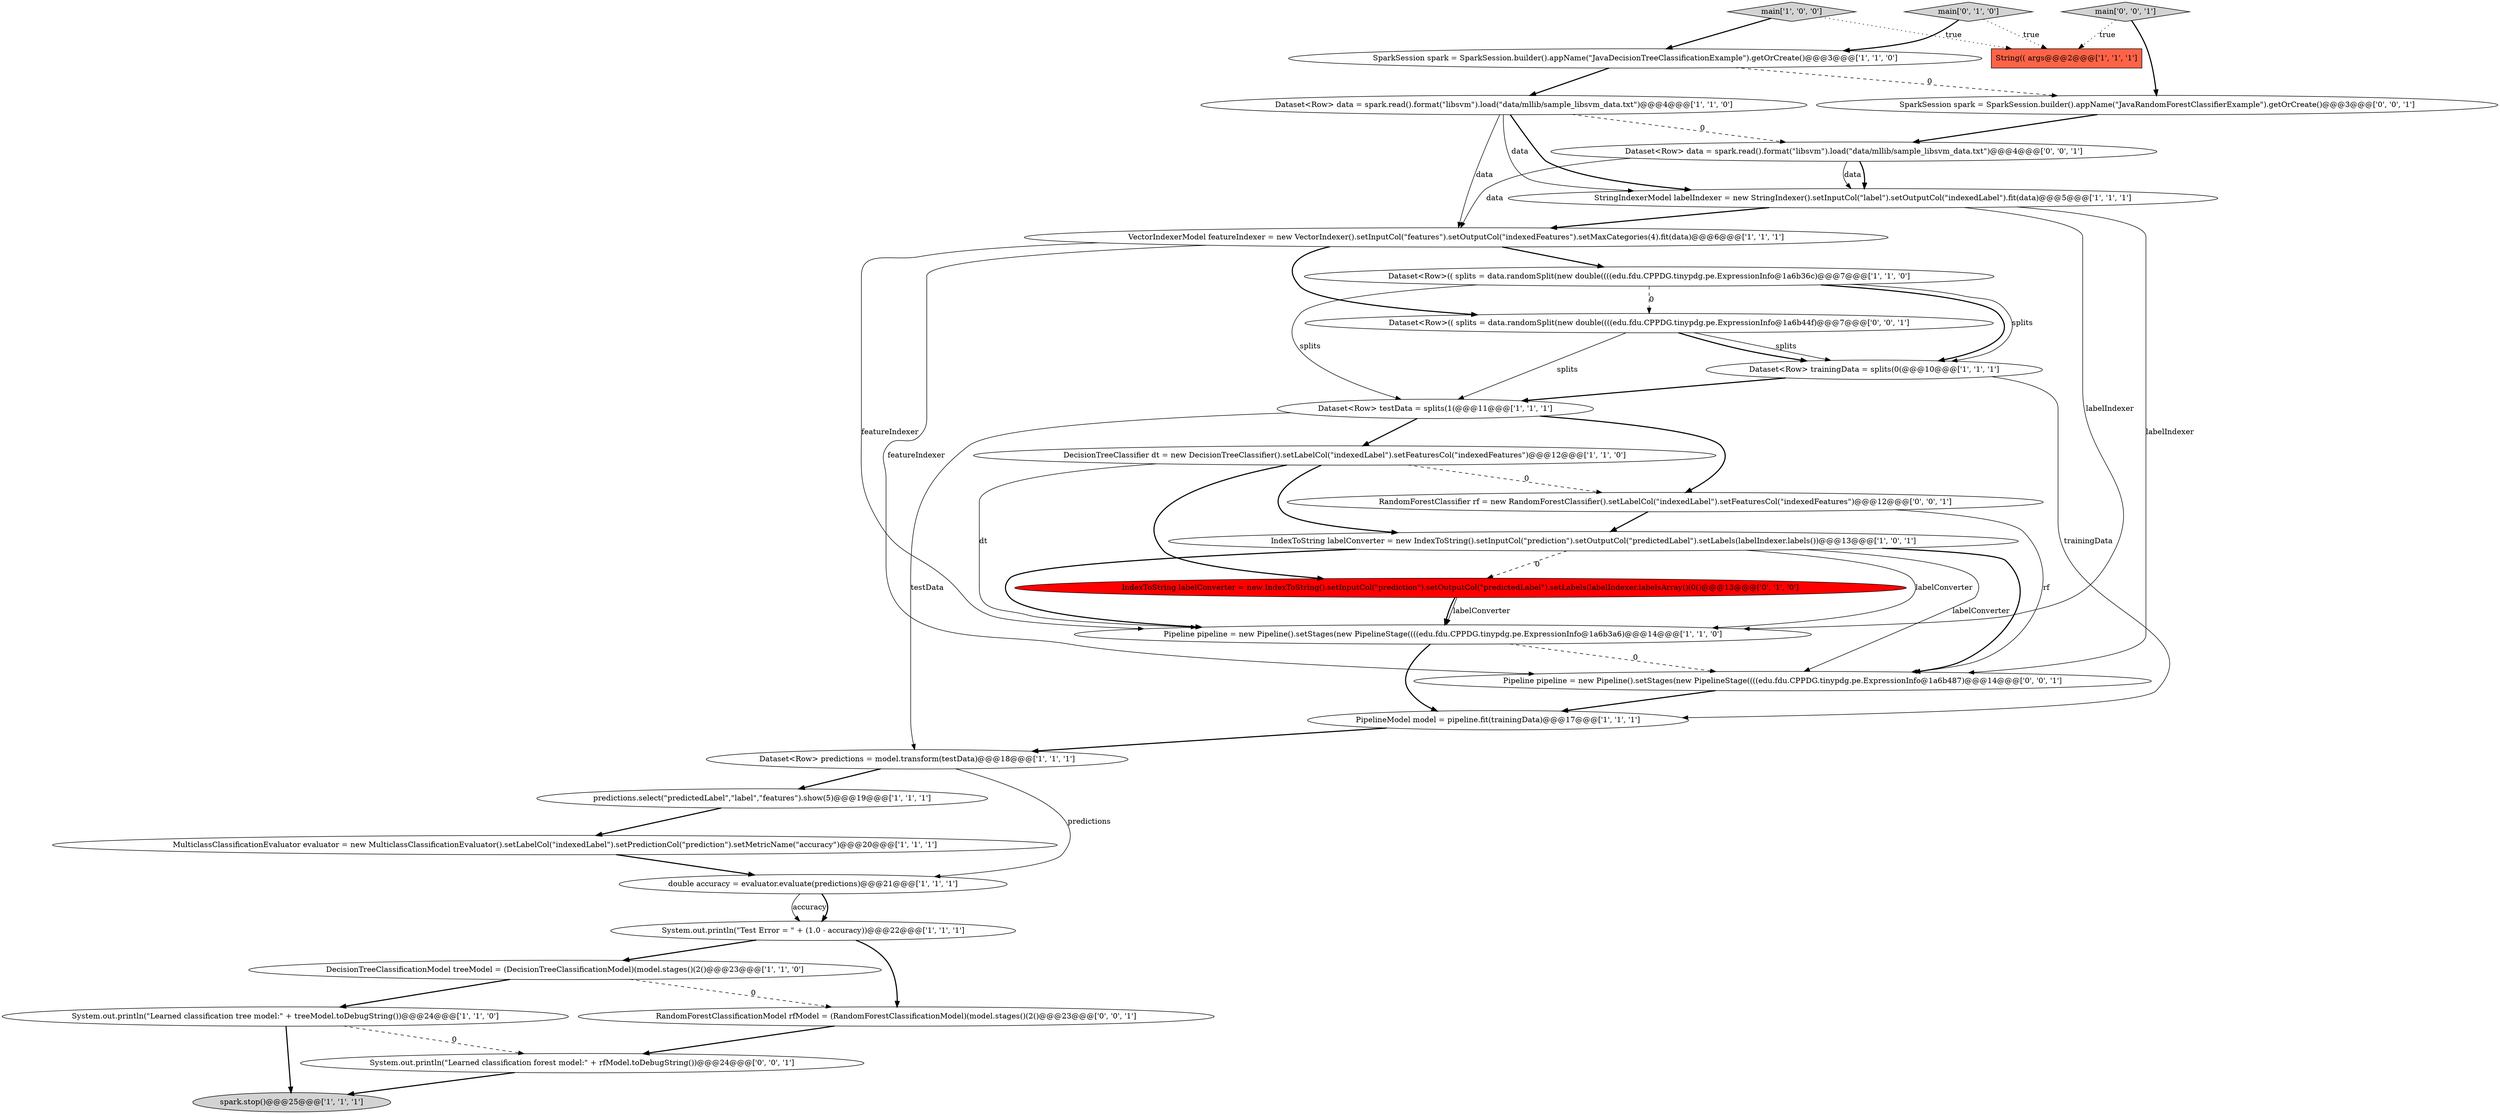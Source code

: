 digraph {
5 [style = filled, label = "System.out.println(\"Learned classification tree model:\" + treeModel.toDebugString())@@@24@@@['1', '1', '0']", fillcolor = white, shape = ellipse image = "AAA0AAABBB1BBB"];
8 [style = filled, label = "Dataset<Row> testData = splits(1(@@@11@@@['1', '1', '1']", fillcolor = white, shape = ellipse image = "AAA0AAABBB1BBB"];
13 [style = filled, label = "double accuracy = evaluator.evaluate(predictions)@@@21@@@['1', '1', '1']", fillcolor = white, shape = ellipse image = "AAA0AAABBB1BBB"];
9 [style = filled, label = "Dataset<Row> data = spark.read().format(\"libsvm\").load(\"data/mllib/sample_libsvm_data.txt\")@@@4@@@['1', '1', '0']", fillcolor = white, shape = ellipse image = "AAA0AAABBB1BBB"];
4 [style = filled, label = "System.out.println(\"Test Error = \" + (1.0 - accuracy))@@@22@@@['1', '1', '1']", fillcolor = white, shape = ellipse image = "AAA0AAABBB1BBB"];
29 [style = filled, label = "main['0', '0', '1']", fillcolor = lightgray, shape = diamond image = "AAA0AAABBB3BBB"];
1 [style = filled, label = "DecisionTreeClassificationModel treeModel = (DecisionTreeClassificationModel)(model.stages()(2()@@@23@@@['1', '1', '0']", fillcolor = white, shape = ellipse image = "AAA0AAABBB1BBB"];
12 [style = filled, label = "predictions.select(\"predictedLabel\",\"label\",\"features\").show(5)@@@19@@@['1', '1', '1']", fillcolor = white, shape = ellipse image = "AAA0AAABBB1BBB"];
15 [style = filled, label = "spark.stop()@@@25@@@['1', '1', '1']", fillcolor = lightgray, shape = ellipse image = "AAA0AAABBB1BBB"];
28 [style = filled, label = "Dataset<Row> data = spark.read().format(\"libsvm\").load(\"data/mllib/sample_libsvm_data.txt\")@@@4@@@['0', '0', '1']", fillcolor = white, shape = ellipse image = "AAA0AAABBB3BBB"];
22 [style = filled, label = "IndexToString labelConverter = new IndexToString().setInputCol(\"prediction\").setOutputCol(\"predictedLabel\").setLabels(labelIndexer.labelsArray()(0()@@@13@@@['0', '1', '0']", fillcolor = red, shape = ellipse image = "AAA1AAABBB2BBB"];
7 [style = filled, label = "main['1', '0', '0']", fillcolor = lightgray, shape = diamond image = "AAA0AAABBB1BBB"];
27 [style = filled, label = "System.out.println(\"Learned classification forest model:\" + rfModel.toDebugString())@@@24@@@['0', '0', '1']", fillcolor = white, shape = ellipse image = "AAA0AAABBB3BBB"];
24 [style = filled, label = "Pipeline pipeline = new Pipeline().setStages(new PipelineStage((((edu.fdu.CPPDG.tinypdg.pe.ExpressionInfo@1a6b487)@@@14@@@['0', '0', '1']", fillcolor = white, shape = ellipse image = "AAA0AAABBB3BBB"];
25 [style = filled, label = "RandomForestClassificationModel rfModel = (RandomForestClassificationModel)(model.stages()(2()@@@23@@@['0', '0', '1']", fillcolor = white, shape = ellipse image = "AAA0AAABBB3BBB"];
23 [style = filled, label = "SparkSession spark = SparkSession.builder().appName(\"JavaRandomForestClassifierExample\").getOrCreate()@@@3@@@['0', '0', '1']", fillcolor = white, shape = ellipse image = "AAA0AAABBB3BBB"];
30 [style = filled, label = "RandomForestClassifier rf = new RandomForestClassifier().setLabelCol(\"indexedLabel\").setFeaturesCol(\"indexedFeatures\")@@@12@@@['0', '0', '1']", fillcolor = white, shape = ellipse image = "AAA0AAABBB3BBB"];
18 [style = filled, label = "SparkSession spark = SparkSession.builder().appName(\"JavaDecisionTreeClassificationExample\").getOrCreate()@@@3@@@['1', '1', '0']", fillcolor = white, shape = ellipse image = "AAA0AAABBB1BBB"];
19 [style = filled, label = "MulticlassClassificationEvaluator evaluator = new MulticlassClassificationEvaluator().setLabelCol(\"indexedLabel\").setPredictionCol(\"prediction\").setMetricName(\"accuracy\")@@@20@@@['1', '1', '1']", fillcolor = white, shape = ellipse image = "AAA0AAABBB1BBB"];
17 [style = filled, label = "String(( args@@@2@@@['1', '1', '1']", fillcolor = tomato, shape = box image = "AAA0AAABBB1BBB"];
20 [style = filled, label = "DecisionTreeClassifier dt = new DecisionTreeClassifier().setLabelCol(\"indexedLabel\").setFeaturesCol(\"indexedFeatures\")@@@12@@@['1', '1', '0']", fillcolor = white, shape = ellipse image = "AAA0AAABBB1BBB"];
6 [style = filled, label = "StringIndexerModel labelIndexer = new StringIndexer().setInputCol(\"label\").setOutputCol(\"indexedLabel\").fit(data)@@@5@@@['1', '1', '1']", fillcolor = white, shape = ellipse image = "AAA0AAABBB1BBB"];
3 [style = filled, label = "IndexToString labelConverter = new IndexToString().setInputCol(\"prediction\").setOutputCol(\"predictedLabel\").setLabels(labelIndexer.labels())@@@13@@@['1', '0', '1']", fillcolor = white, shape = ellipse image = "AAA0AAABBB1BBB"];
10 [style = filled, label = "Dataset<Row>(( splits = data.randomSplit(new double((((edu.fdu.CPPDG.tinypdg.pe.ExpressionInfo@1a6b36c)@@@7@@@['1', '1', '0']", fillcolor = white, shape = ellipse image = "AAA0AAABBB1BBB"];
26 [style = filled, label = "Dataset<Row>(( splits = data.randomSplit(new double((((edu.fdu.CPPDG.tinypdg.pe.ExpressionInfo@1a6b44f)@@@7@@@['0', '0', '1']", fillcolor = white, shape = ellipse image = "AAA0AAABBB3BBB"];
11 [style = filled, label = "PipelineModel model = pipeline.fit(trainingData)@@@17@@@['1', '1', '1']", fillcolor = white, shape = ellipse image = "AAA0AAABBB1BBB"];
21 [style = filled, label = "main['0', '1', '0']", fillcolor = lightgray, shape = diamond image = "AAA0AAABBB2BBB"];
16 [style = filled, label = "Dataset<Row> predictions = model.transform(testData)@@@18@@@['1', '1', '1']", fillcolor = white, shape = ellipse image = "AAA0AAABBB1BBB"];
14 [style = filled, label = "Dataset<Row> trainingData = splits(0(@@@10@@@['1', '1', '1']", fillcolor = white, shape = ellipse image = "AAA0AAABBB1BBB"];
2 [style = filled, label = "VectorIndexerModel featureIndexer = new VectorIndexer().setInputCol(\"features\").setOutputCol(\"indexedFeatures\").setMaxCategories(4).fit(data)@@@6@@@['1', '1', '1']", fillcolor = white, shape = ellipse image = "AAA0AAABBB1BBB"];
0 [style = filled, label = "Pipeline pipeline = new Pipeline().setStages(new PipelineStage((((edu.fdu.CPPDG.tinypdg.pe.ExpressionInfo@1a6b3a6)@@@14@@@['1', '1', '0']", fillcolor = white, shape = ellipse image = "AAA0AAABBB1BBB"];
1->5 [style = bold, label=""];
11->16 [style = bold, label=""];
8->30 [style = bold, label=""];
29->17 [style = dotted, label="true"];
28->6 [style = bold, label=""];
2->26 [style = bold, label=""];
4->25 [style = bold, label=""];
3->24 [style = bold, label=""];
10->14 [style = bold, label=""];
2->0 [style = solid, label="featureIndexer"];
26->14 [style = solid, label="splits"];
26->8 [style = solid, label="splits"];
9->28 [style = dashed, label="0"];
3->24 [style = solid, label="labelConverter"];
26->14 [style = bold, label=""];
16->13 [style = solid, label="predictions"];
9->6 [style = solid, label="data"];
0->11 [style = bold, label=""];
5->15 [style = bold, label=""];
6->0 [style = solid, label="labelIndexer"];
21->17 [style = dotted, label="true"];
20->3 [style = bold, label=""];
3->22 [style = dashed, label="0"];
29->23 [style = bold, label=""];
2->10 [style = bold, label=""];
21->18 [style = bold, label=""];
27->15 [style = bold, label=""];
3->0 [style = bold, label=""];
28->6 [style = solid, label="data"];
9->6 [style = bold, label=""];
20->22 [style = bold, label=""];
6->2 [style = bold, label=""];
23->28 [style = bold, label=""];
25->27 [style = bold, label=""];
20->0 [style = solid, label="dt"];
9->2 [style = solid, label="data"];
5->27 [style = dashed, label="0"];
10->26 [style = dashed, label="0"];
10->14 [style = solid, label="splits"];
8->20 [style = bold, label=""];
22->0 [style = bold, label=""];
19->13 [style = bold, label=""];
22->0 [style = solid, label="labelConverter"];
30->3 [style = bold, label=""];
18->23 [style = dashed, label="0"];
24->11 [style = bold, label=""];
14->11 [style = solid, label="trainingData"];
10->8 [style = solid, label="splits"];
28->2 [style = solid, label="data"];
6->24 [style = solid, label="labelIndexer"];
20->30 [style = dashed, label="0"];
18->9 [style = bold, label=""];
7->18 [style = bold, label=""];
30->24 [style = solid, label="rf"];
0->24 [style = dashed, label="0"];
14->8 [style = bold, label=""];
4->1 [style = bold, label=""];
8->16 [style = solid, label="testData"];
13->4 [style = solid, label="accuracy"];
12->19 [style = bold, label=""];
1->25 [style = dashed, label="0"];
7->17 [style = dotted, label="true"];
16->12 [style = bold, label=""];
2->24 [style = solid, label="featureIndexer"];
3->0 [style = solid, label="labelConverter"];
13->4 [style = bold, label=""];
}
